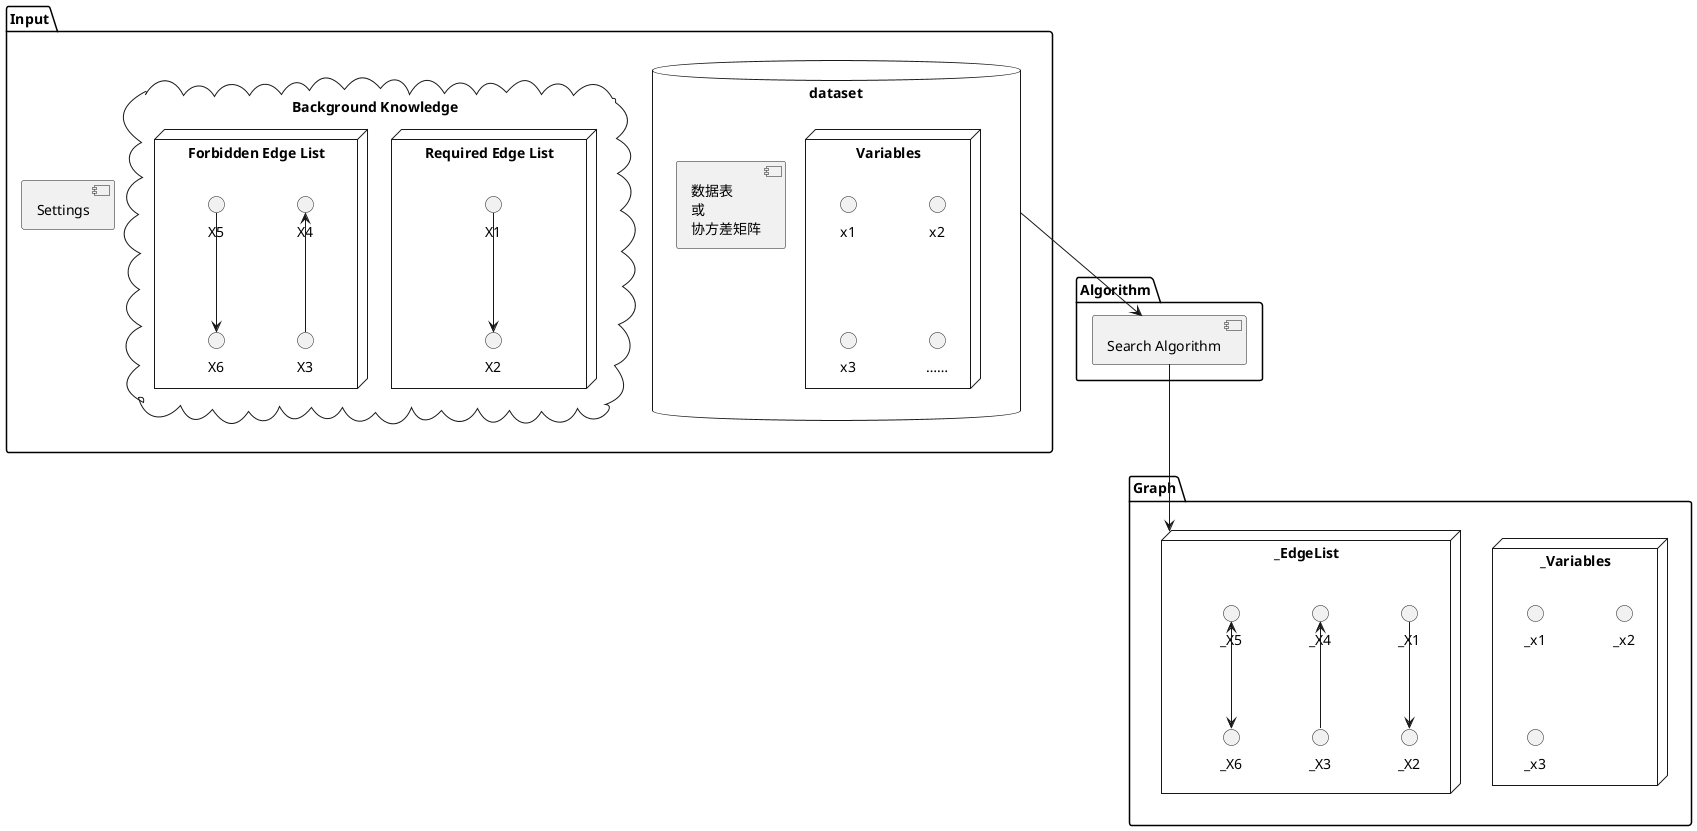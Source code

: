 @startuml

package "Input" {
  database "dataset" {
      node "Variables" {
          () "x1"
          () "x2"
          () "x3"
          () "……"
        }

        [数据表\n或\n协方差矩阵]
    }

  cloud "Background Knowledge" {
      node "Required Edge List" {
          ()"X1" --> X2
      }

      node "Forbidden Edge List" {
          ()"X4" <-- X3
          ()"X5" --> X6
      }
    }

  [Settings]
}

package "Graph" {
  node "_Variables" {
      () "_x1"
      () "_x2"
      () "_x3"
    }

  node "_EdgeList" {
      ()"_X1" --> _X2
      ()"_X4" <-- _X3
      ()"_X5" <--> _X6
  }
}

package "Algorithm" {
    [Search Algorithm]
}

dataset --> [Search Algorithm]
[Search Algorithm] --> _EdgeList

@enduml